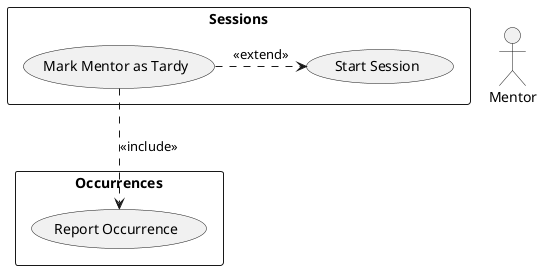 @startuml Mark Mentor as Tardy
actor :Mentor:
rectangle "Sessions" {
  (Start Session) as Start
  (Mark Mentor as Tardy) as Tardy
}
rectangle "Occurrences" {
  (Report Occurrence) as Report
}
Tardy .> Start : <<extend>>
Tardy ..> Report : <<include>>

@enduml

# Preconditions

- Session started when current time > TardinessInterval

# Flow of Events
1. Include ReportOccurence
2. System reports that the mentor was tardy
